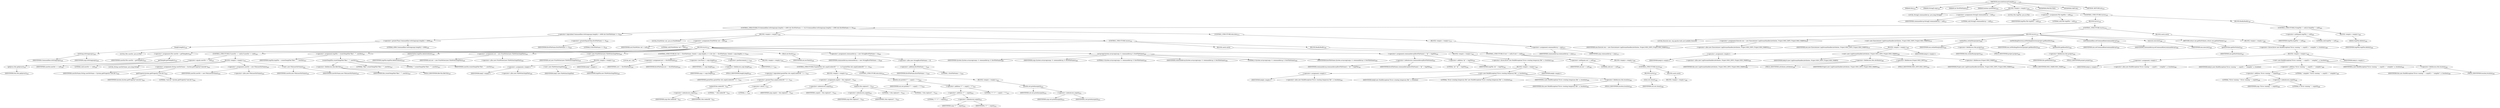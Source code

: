 digraph "executeExternalCompile" {  
"937" [label = <(METHOD,executeExternalCompile)<SUB>425</SUB>> ]
"42" [label = <(PARAM,this)<SUB>425</SUB>> ]
"938" [label = <(PARAM,String[] args)<SUB>425</SUB>> ]
"939" [label = <(PARAM,int firstFileName)<SUB>425</SUB>> ]
"940" [label = <(PARAM,boolean quoteFiles)<SUB>426</SUB>> ]
"941" [label = <(BLOCK,&lt;empty&gt;,&lt;empty&gt;)<SUB>426</SUB>> ]
"942" [label = <(LOCAL,String[] commandArray: java.lang.String[])> ]
"943" [label = <(&lt;operator&gt;.assignment,String[] commandArray = null)<SUB>427</SUB>> ]
"944" [label = <(IDENTIFIER,commandArray,String[] commandArray = null)<SUB>427</SUB>> ]
"945" [label = <(LITERAL,null,String[] commandArray = null)<SUB>427</SUB>> ]
"946" [label = <(LOCAL,File tmpFile: java.io.File)> ]
"947" [label = <(&lt;operator&gt;.assignment,File tmpFile = null)<SUB>428</SUB>> ]
"948" [label = <(IDENTIFIER,tmpFile,File tmpFile = null)<SUB>428</SUB>> ]
"949" [label = <(LITERAL,null,File tmpFile = null)<SUB>428</SUB>> ]
"950" [label = <(CONTROL_STRUCTURE,try,try)<SUB>430</SUB>> ]
"951" [label = <(BLOCK,try,try)<SUB>430</SUB>> ]
"952" [label = <(CONTROL_STRUCTURE,if (Commandline.toString(args).length() &gt; 4096 &amp;&amp; firstFileName &gt;= 0),if (Commandline.toString(args).length() &gt; 4096 &amp;&amp; firstFileName &gt;= 0))<SUB>438</SUB>> ]
"953" [label = <(&lt;operator&gt;.logicalAnd,Commandline.toString(args).length() &gt; 4096 &amp;&amp; firstFileName &gt;= 0)<SUB>438</SUB>> ]
"954" [label = <(&lt;operator&gt;.greaterThan,Commandline.toString(args).length() &gt; 4096)<SUB>438</SUB>> ]
"955" [label = <(length,length())<SUB>438</SUB>> ]
"956" [label = <(toString,toString(args))<SUB>438</SUB>> ]
"957" [label = <(IDENTIFIER,Commandline,toString(args))<SUB>438</SUB>> ]
"958" [label = <(IDENTIFIER,args,toString(args))<SUB>438</SUB>> ]
"959" [label = <(LITERAL,4096,Commandline.toString(args).length() &gt; 4096)<SUB>438</SUB>> ]
"960" [label = <(&lt;operator&gt;.greaterEqualsThan,firstFileName &gt;= 0)<SUB>439</SUB>> ]
"961" [label = <(IDENTIFIER,firstFileName,firstFileName &gt;= 0)<SUB>439</SUB>> ]
"962" [label = <(LITERAL,0,firstFileName &gt;= 0)<SUB>439</SUB>> ]
"963" [label = <(BLOCK,&lt;empty&gt;,&lt;empty&gt;)<SUB>439</SUB>> ]
"46" [label = <(LOCAL,PrintWriter out: java.io.PrintWriter)> ]
"964" [label = <(&lt;operator&gt;.assignment,PrintWriter out = null)<SUB>440</SUB>> ]
"965" [label = <(IDENTIFIER,out,PrintWriter out = null)<SUB>440</SUB>> ]
"966" [label = <(LITERAL,null,PrintWriter out = null)<SUB>440</SUB>> ]
"967" [label = <(CONTROL_STRUCTURE,try,try)<SUB>441</SUB>> ]
"968" [label = <(BLOCK,try,try)<SUB>441</SUB>> ]
"44" [label = <(LOCAL,File userDir: java.io.File)> ]
"969" [label = <(&lt;operator&gt;.assignment,File userDir = getTempdir())<SUB>442</SUB>> ]
"970" [label = <(IDENTIFIER,userDir,File userDir = getTempdir())<SUB>442</SUB>> ]
"971" [label = <(getTempdir,getTempdir())<SUB>442</SUB>> ]
"972" [label = <(getJavac,this.getJavac())<SUB>442</SUB>> ]
"41" [label = <(IDENTIFIER,this,this.getJavac())<SUB>442</SUB>> ]
"973" [label = <(CONTROL_STRUCTURE,if (userDir == null),if (userDir == null))<SUB>443</SUB>> ]
"974" [label = <(&lt;operator&gt;.equals,userDir == null)<SUB>443</SUB>> ]
"975" [label = <(IDENTIFIER,userDir,userDir == null)<SUB>443</SUB>> ]
"976" [label = <(LITERAL,null,userDir == null)<SUB>443</SUB>> ]
"977" [label = <(BLOCK,&lt;empty&gt;,&lt;empty&gt;)<SUB>443</SUB>> ]
"978" [label = <(LOCAL,String userDirName: java.lang.String)> ]
"979" [label = <(&lt;operator&gt;.assignment,String userDirName = System.getProperty(&quot;user.dir&quot;))<SUB>444</SUB>> ]
"980" [label = <(IDENTIFIER,userDirName,String userDirName = System.getProperty(&quot;user.dir&quot;))<SUB>444</SUB>> ]
"981" [label = <(getProperty,System.getProperty(&quot;user.dir&quot;))<SUB>444</SUB>> ]
"982" [label = <(IDENTIFIER,System,System.getProperty(&quot;user.dir&quot;))<SUB>444</SUB>> ]
"983" [label = <(LITERAL,&quot;user.dir&quot;,System.getProperty(&quot;user.dir&quot;))<SUB>444</SUB>> ]
"984" [label = <(&lt;operator&gt;.assignment,userDir = new File(userDirName))<SUB>445</SUB>> ]
"985" [label = <(IDENTIFIER,userDir,userDir = new File(userDirName))<SUB>445</SUB>> ]
"986" [label = <(&lt;operator&gt;.alloc,new File(userDirName))<SUB>445</SUB>> ]
"987" [label = <(&lt;init&gt;,new File(userDirName))<SUB>445</SUB>> ]
"43" [label = <(IDENTIFIER,userDir,new File(userDirName))<SUB>445</SUB>> ]
"988" [label = <(IDENTIFIER,userDirName,new File(userDirName))<SUB>445</SUB>> ]
"989" [label = <(&lt;operator&gt;.assignment,tmpFile = createTempFile(&quot;files&quot;, &quot;&quot;, userDir))<SUB>447</SUB>> ]
"990" [label = <(IDENTIFIER,tmpFile,tmpFile = createTempFile(&quot;files&quot;, &quot;&quot;, userDir))<SUB>447</SUB>> ]
"991" [label = <(createTempFile,createTempFile(&quot;files&quot;, &quot;&quot;, userDir))<SUB>447</SUB>> ]
"992" [label = <(&lt;operator&gt;.fieldAccess,this.fileUtils)<SUB>447</SUB>> ]
"993" [label = <(IDENTIFIER,this,createTempFile(&quot;files&quot;, &quot;&quot;, userDir))<SUB>447</SUB>> ]
"994" [label = <(FIELD_IDENTIFIER,fileUtils,fileUtils)<SUB>447</SUB>> ]
"995" [label = <(LITERAL,&quot;files&quot;,createTempFile(&quot;files&quot;, &quot;&quot;, userDir))<SUB>447</SUB>> ]
"996" [label = <(LITERAL,&quot;&quot;,createTempFile(&quot;files&quot;, &quot;&quot;, userDir))<SUB>447</SUB>> ]
"997" [label = <(IDENTIFIER,userDir,createTempFile(&quot;files&quot;, &quot;&quot;, userDir))<SUB>447</SUB>> ]
"998" [label = <(deleteOnExit,tmpFile.deleteOnExit())<SUB>448</SUB>> ]
"999" [label = <(IDENTIFIER,tmpFile,tmpFile.deleteOnExit())<SUB>448</SUB>> ]
"1000" [label = <(&lt;operator&gt;.assignment,out = new PrintWriter(new FileWriter(tmpFile)))<SUB>449</SUB>> ]
"1001" [label = <(IDENTIFIER,out,out = new PrintWriter(new FileWriter(tmpFile)))<SUB>449</SUB>> ]
"1002" [label = <(&lt;operator&gt;.alloc,new PrintWriter(new FileWriter(tmpFile)))<SUB>449</SUB>> ]
"1003" [label = <(&lt;init&gt;,new PrintWriter(new FileWriter(tmpFile)))<SUB>449</SUB>> ]
"45" [label = <(IDENTIFIER,out,new PrintWriter(new FileWriter(tmpFile)))<SUB>449</SUB>> ]
"1004" [label = <(BLOCK,&lt;empty&gt;,&lt;empty&gt;)<SUB>449</SUB>> ]
"1005" [label = <(&lt;operator&gt;.assignment,&lt;empty&gt;)> ]
"1006" [label = <(IDENTIFIER,$obj7,&lt;empty&gt;)> ]
"1007" [label = <(&lt;operator&gt;.alloc,new FileWriter(tmpFile))<SUB>449</SUB>> ]
"1008" [label = <(&lt;init&gt;,new FileWriter(tmpFile))<SUB>449</SUB>> ]
"1009" [label = <(IDENTIFIER,$obj7,new FileWriter(tmpFile))> ]
"1010" [label = <(IDENTIFIER,tmpFile,new FileWriter(tmpFile))<SUB>449</SUB>> ]
"1011" [label = <(IDENTIFIER,$obj7,&lt;empty&gt;)> ]
"1012" [label = <(CONTROL_STRUCTURE,for (int i = firstFileName; Some(i &lt; args.length); i++),for (int i = firstFileName; Some(i &lt; args.length); i++))<SUB>450</SUB>> ]
"1013" [label = <(LOCAL,int i: int)> ]
"1014" [label = <(&lt;operator&gt;.assignment,int i = firstFileName)<SUB>450</SUB>> ]
"1015" [label = <(IDENTIFIER,i,int i = firstFileName)<SUB>450</SUB>> ]
"1016" [label = <(IDENTIFIER,firstFileName,int i = firstFileName)<SUB>450</SUB>> ]
"1017" [label = <(&lt;operator&gt;.lessThan,i &lt; args.length)<SUB>450</SUB>> ]
"1018" [label = <(IDENTIFIER,i,i &lt; args.length)<SUB>450</SUB>> ]
"1019" [label = <(&lt;operator&gt;.fieldAccess,args.length)<SUB>450</SUB>> ]
"1020" [label = <(IDENTIFIER,args,i &lt; args.length)<SUB>450</SUB>> ]
"1021" [label = <(FIELD_IDENTIFIER,length,length)<SUB>450</SUB>> ]
"1022" [label = <(&lt;operator&gt;.postIncrement,i++)<SUB>450</SUB>> ]
"1023" [label = <(IDENTIFIER,i,i++)<SUB>450</SUB>> ]
"1024" [label = <(BLOCK,&lt;empty&gt;,&lt;empty&gt;)<SUB>450</SUB>> ]
"1025" [label = <(CONTROL_STRUCTURE,if (quoteFiles &amp;&amp; args[i].indexOf(&quot; &quot;) &gt; -1),if (quoteFiles &amp;&amp; args[i].indexOf(&quot; &quot;) &gt; -1))<SUB>451</SUB>> ]
"1026" [label = <(&lt;operator&gt;.logicalAnd,quoteFiles &amp;&amp; args[i].indexOf(&quot; &quot;) &gt; -1)<SUB>451</SUB>> ]
"1027" [label = <(IDENTIFIER,quoteFiles,quoteFiles &amp;&amp; args[i].indexOf(&quot; &quot;) &gt; -1)<SUB>451</SUB>> ]
"1028" [label = <(&lt;operator&gt;.greaterThan,args[i].indexOf(&quot; &quot;) &gt; -1)<SUB>451</SUB>> ]
"1029" [label = <(indexOf,this.indexOf(&quot; &quot;))<SUB>451</SUB>> ]
"1030" [label = <(&lt;operator&gt;.indexAccess,args[i])<SUB>451</SUB>> ]
"1031" [label = <(IDENTIFIER,args,this.indexOf(&quot; &quot;))<SUB>451</SUB>> ]
"1032" [label = <(IDENTIFIER,i,this.indexOf(&quot; &quot;))<SUB>451</SUB>> ]
"1033" [label = <(LITERAL,&quot; &quot;,this.indexOf(&quot; &quot;))<SUB>451</SUB>> ]
"1034" [label = <(&lt;operator&gt;.minus,-1)<SUB>451</SUB>> ]
"1035" [label = <(LITERAL,1,-1)<SUB>451</SUB>> ]
"1036" [label = <(BLOCK,&lt;empty&gt;,&lt;empty&gt;)<SUB>451</SUB>> ]
"1037" [label = <(&lt;operator&gt;.assignment,args[i] = this.replace('\\', '/'))<SUB>452</SUB>> ]
"1038" [label = <(&lt;operator&gt;.indexAccess,args[i])<SUB>452</SUB>> ]
"1039" [label = <(IDENTIFIER,args,args[i] = this.replace('\\', '/'))<SUB>452</SUB>> ]
"1040" [label = <(IDENTIFIER,i,args[i] = this.replace('\\', '/'))<SUB>452</SUB>> ]
"1041" [label = <(replace,this.replace('\\', '/'))<SUB>452</SUB>> ]
"1042" [label = <(&lt;operator&gt;.indexAccess,args[i])<SUB>452</SUB>> ]
"1043" [label = <(IDENTIFIER,args,this.replace('\\', '/'))<SUB>452</SUB>> ]
"1044" [label = <(IDENTIFIER,i,this.replace('\\', '/'))<SUB>452</SUB>> ]
"1045" [label = <(LITERAL,'\\',this.replace('\\', '/'))<SUB>452</SUB>> ]
"1046" [label = <(LITERAL,'/',this.replace('\\', '/'))<SUB>452</SUB>> ]
"1047" [label = <(println,out.println(&quot;\&quot;&quot; + args[i] + &quot;\&quot;&quot;))<SUB>453</SUB>> ]
"1048" [label = <(IDENTIFIER,out,out.println(&quot;\&quot;&quot; + args[i] + &quot;\&quot;&quot;))<SUB>453</SUB>> ]
"1049" [label = <(&lt;operator&gt;.addition,&quot;\&quot;&quot; + args[i] + &quot;\&quot;&quot;)<SUB>453</SUB>> ]
"1050" [label = <(&lt;operator&gt;.addition,&quot;\&quot;&quot; + args[i])<SUB>453</SUB>> ]
"1051" [label = <(LITERAL,&quot;\&quot;&quot;,&quot;\&quot;&quot; + args[i])<SUB>453</SUB>> ]
"1052" [label = <(&lt;operator&gt;.indexAccess,args[i])<SUB>453</SUB>> ]
"1053" [label = <(IDENTIFIER,args,&quot;\&quot;&quot; + args[i])<SUB>453</SUB>> ]
"1054" [label = <(IDENTIFIER,i,&quot;\&quot;&quot; + args[i])<SUB>453</SUB>> ]
"1055" [label = <(LITERAL,&quot;\&quot;&quot;,&quot;\&quot;&quot; + args[i] + &quot;\&quot;&quot;)<SUB>453</SUB>> ]
"1056" [label = <(CONTROL_STRUCTURE,else,else)<SUB>454</SUB>> ]
"1057" [label = <(BLOCK,&lt;empty&gt;,&lt;empty&gt;)<SUB>454</SUB>> ]
"1058" [label = <(println,out.println(args[i]))<SUB>455</SUB>> ]
"1059" [label = <(IDENTIFIER,out,out.println(args[i]))<SUB>455</SUB>> ]
"1060" [label = <(&lt;operator&gt;.indexAccess,args[i])<SUB>455</SUB>> ]
"1061" [label = <(IDENTIFIER,args,out.println(args[i]))<SUB>455</SUB>> ]
"1062" [label = <(IDENTIFIER,i,out.println(args[i]))<SUB>455</SUB>> ]
"1063" [label = <(flush,out.flush())<SUB>458</SUB>> ]
"1064" [label = <(IDENTIFIER,out,out.flush())<SUB>458</SUB>> ]
"1065" [label = <(&lt;operator&gt;.assignment,commandArray = new String[firstFileName + 1])<SUB>459</SUB>> ]
"1066" [label = <(IDENTIFIER,commandArray,commandArray = new String[firstFileName + 1])<SUB>459</SUB>> ]
"1067" [label = <(&lt;operator&gt;.alloc,new String[firstFileName + 1])> ]
"1068" [label = <(&lt;operator&gt;.addition,firstFileName + 1)<SUB>459</SUB>> ]
"1069" [label = <(IDENTIFIER,firstFileName,firstFileName + 1)<SUB>459</SUB>> ]
"1070" [label = <(LITERAL,1,firstFileName + 1)<SUB>459</SUB>> ]
"1071" [label = <(arraycopy,System.arraycopy(args, 0, commandArray, 0, firstFileName))<SUB>460</SUB>> ]
"1072" [label = <(IDENTIFIER,System,System.arraycopy(args, 0, commandArray, 0, firstFileName))<SUB>460</SUB>> ]
"1073" [label = <(IDENTIFIER,args,System.arraycopy(args, 0, commandArray, 0, firstFileName))<SUB>460</SUB>> ]
"1074" [label = <(LITERAL,0,System.arraycopy(args, 0, commandArray, 0, firstFileName))<SUB>460</SUB>> ]
"1075" [label = <(IDENTIFIER,commandArray,System.arraycopy(args, 0, commandArray, 0, firstFileName))<SUB>460</SUB>> ]
"1076" [label = <(LITERAL,0,System.arraycopy(args, 0, commandArray, 0, firstFileName))<SUB>460</SUB>> ]
"1077" [label = <(IDENTIFIER,firstFileName,System.arraycopy(args, 0, commandArray, 0, firstFileName))<SUB>460</SUB>> ]
"1078" [label = <(&lt;operator&gt;.assignment,commandArray[firstFileName] = &quot;@&quot; + tmpFile)<SUB>461</SUB>> ]
"1079" [label = <(&lt;operator&gt;.indexAccess,commandArray[firstFileName])<SUB>461</SUB>> ]
"1080" [label = <(IDENTIFIER,commandArray,commandArray[firstFileName] = &quot;@&quot; + tmpFile)<SUB>461</SUB>> ]
"1081" [label = <(IDENTIFIER,firstFileName,commandArray[firstFileName] = &quot;@&quot; + tmpFile)<SUB>461</SUB>> ]
"1082" [label = <(&lt;operator&gt;.addition,&quot;@&quot; + tmpFile)<SUB>461</SUB>> ]
"1083" [label = <(LITERAL,&quot;@&quot;,&quot;@&quot; + tmpFile)<SUB>461</SUB>> ]
"1084" [label = <(IDENTIFIER,tmpFile,&quot;@&quot; + tmpFile)<SUB>461</SUB>> ]
"1085" [label = <(BLOCK,catch,catch)> ]
"1086" [label = <(BLOCK,&lt;empty&gt;,&lt;empty&gt;)<SUB>462</SUB>> ]
"1087" [label = <(&lt;operator&gt;.throw,throw new BuildException(&quot;Error creating temporary file&quot;, e, location);)<SUB>463</SUB>> ]
"1088" [label = <(BLOCK,&lt;empty&gt;,&lt;empty&gt;)<SUB>463</SUB>> ]
"1089" [label = <(&lt;operator&gt;.assignment,&lt;empty&gt;)> ]
"1090" [label = <(IDENTIFIER,$obj9,&lt;empty&gt;)> ]
"1091" [label = <(&lt;operator&gt;.alloc,new BuildException(&quot;Error creating temporary file&quot;, e, location))<SUB>463</SUB>> ]
"1092" [label = <(&lt;init&gt;,new BuildException(&quot;Error creating temporary file&quot;, e, location))<SUB>463</SUB>> ]
"1093" [label = <(IDENTIFIER,$obj9,new BuildException(&quot;Error creating temporary file&quot;, e, location))> ]
"1094" [label = <(LITERAL,&quot;Error creating temporary file&quot;,new BuildException(&quot;Error creating temporary file&quot;, e, location))<SUB>463</SUB>> ]
"1095" [label = <(IDENTIFIER,e,new BuildException(&quot;Error creating temporary file&quot;, e, location))<SUB>464</SUB>> ]
"1096" [label = <(&lt;operator&gt;.fieldAccess,this.location)<SUB>464</SUB>> ]
"1097" [label = <(IDENTIFIER,this,new BuildException(&quot;Error creating temporary file&quot;, e, location))<SUB>464</SUB>> ]
"1098" [label = <(FIELD_IDENTIFIER,location,location)<SUB>464</SUB>> ]
"1099" [label = <(IDENTIFIER,$obj9,&lt;empty&gt;)> ]
"1100" [label = <(BLOCK,finally,finally)<SUB>465</SUB>> ]
"1101" [label = <(CONTROL_STRUCTURE,if (out != null),if (out != null))<SUB>466</SUB>> ]
"1102" [label = <(&lt;operator&gt;.notEquals,out != null)<SUB>466</SUB>> ]
"1103" [label = <(IDENTIFIER,out,out != null)<SUB>466</SUB>> ]
"1104" [label = <(LITERAL,null,out != null)<SUB>466</SUB>> ]
"1105" [label = <(BLOCK,&lt;empty&gt;,&lt;empty&gt;)<SUB>466</SUB>> ]
"1106" [label = <(CONTROL_STRUCTURE,try,try)<SUB>467</SUB>> ]
"1107" [label = <(BLOCK,try,try)<SUB>467</SUB>> ]
"1108" [label = <(close,out.close())<SUB>468</SUB>> ]
"1109" [label = <(IDENTIFIER,out,out.close())<SUB>468</SUB>> ]
"1110" [label = <(BLOCK,catch,catch)> ]
"1111" [label = <(BLOCK,&lt;empty&gt;,&lt;empty&gt;)<SUB>469</SUB>> ]
"1112" [label = <(CONTROL_STRUCTURE,else,else)<SUB>474</SUB>> ]
"1113" [label = <(BLOCK,&lt;empty&gt;,&lt;empty&gt;)<SUB>474</SUB>> ]
"1114" [label = <(&lt;operator&gt;.assignment,commandArray = args)<SUB>475</SUB>> ]
"1115" [label = <(IDENTIFIER,commandArray,commandArray = args)<SUB>475</SUB>> ]
"1116" [label = <(IDENTIFIER,args,commandArray = args)<SUB>475</SUB>> ]
"1117" [label = <(CONTROL_STRUCTURE,try,try)<SUB>478</SUB>> ]
"1118" [label = <(BLOCK,try,try)<SUB>478</SUB>> ]
"48" [label = <(LOCAL,Execute exe: org.apache.tools.ant.taskdefs.Execute)> ]
"1119" [label = <(&lt;operator&gt;.assignment,Execute exe = new Execute(new LogStreamHandler(attributes, Project.MSG_INFO, Project.MSG_WARN)))<SUB>479</SUB>> ]
"1120" [label = <(IDENTIFIER,exe,Execute exe = new Execute(new LogStreamHandler(attributes, Project.MSG_INFO, Project.MSG_WARN)))<SUB>479</SUB>> ]
"1121" [label = <(&lt;operator&gt;.alloc,new Execute(new LogStreamHandler(attributes, Project.MSG_INFO, Project.MSG_WARN)))<SUB>479</SUB>> ]
"1122" [label = <(&lt;init&gt;,new Execute(new LogStreamHandler(attributes, Project.MSG_INFO, Project.MSG_WARN)))<SUB>479</SUB>> ]
"47" [label = <(IDENTIFIER,exe,new Execute(new LogStreamHandler(attributes, Project.MSG_INFO, Project.MSG_WARN)))<SUB>479</SUB>> ]
"1123" [label = <(BLOCK,&lt;empty&gt;,&lt;empty&gt;)<SUB>480</SUB>> ]
"1124" [label = <(&lt;operator&gt;.assignment,&lt;empty&gt;)> ]
"1125" [label = <(IDENTIFIER,$obj10,&lt;empty&gt;)> ]
"1126" [label = <(&lt;operator&gt;.alloc,new LogStreamHandler(attributes, Project.MSG_INFO, Project.MSG_WARN))<SUB>480</SUB>> ]
"1127" [label = <(&lt;init&gt;,new LogStreamHandler(attributes, Project.MSG_INFO, Project.MSG_WARN))<SUB>480</SUB>> ]
"1128" [label = <(IDENTIFIER,$obj10,new LogStreamHandler(attributes, Project.MSG_INFO, Project.MSG_WARN))> ]
"1129" [label = <(&lt;operator&gt;.fieldAccess,this.attributes)<SUB>480</SUB>> ]
"1130" [label = <(IDENTIFIER,this,new LogStreamHandler(attributes, Project.MSG_INFO, Project.MSG_WARN))<SUB>480</SUB>> ]
"1131" [label = <(FIELD_IDENTIFIER,attributes,attributes)<SUB>480</SUB>> ]
"1132" [label = <(&lt;operator&gt;.fieldAccess,Project.MSG_INFO)<SUB>481</SUB>> ]
"1133" [label = <(IDENTIFIER,Project,new LogStreamHandler(attributes, Project.MSG_INFO, Project.MSG_WARN))<SUB>481</SUB>> ]
"1134" [label = <(FIELD_IDENTIFIER,MSG_INFO,MSG_INFO)<SUB>481</SUB>> ]
"1135" [label = <(&lt;operator&gt;.fieldAccess,Project.MSG_WARN)<SUB>482</SUB>> ]
"1136" [label = <(IDENTIFIER,Project,new LogStreamHandler(attributes, Project.MSG_INFO, Project.MSG_WARN))<SUB>482</SUB>> ]
"1137" [label = <(FIELD_IDENTIFIER,MSG_WARN,MSG_WARN)<SUB>482</SUB>> ]
"1138" [label = <(IDENTIFIER,$obj10,&lt;empty&gt;)> ]
"1139" [label = <(setAntRun,setAntRun(project))<SUB>483</SUB>> ]
"1140" [label = <(IDENTIFIER,exe,setAntRun(project))<SUB>483</SUB>> ]
"1141" [label = <(&lt;operator&gt;.fieldAccess,this.project)<SUB>483</SUB>> ]
"1142" [label = <(IDENTIFIER,this,setAntRun(project))<SUB>483</SUB>> ]
"1143" [label = <(FIELD_IDENTIFIER,project,project)<SUB>483</SUB>> ]
"1144" [label = <(setWorkingDirectory,setWorkingDirectory(project.getBaseDir()))<SUB>484</SUB>> ]
"1145" [label = <(IDENTIFIER,exe,setWorkingDirectory(project.getBaseDir()))<SUB>484</SUB>> ]
"1146" [label = <(getBaseDir,getBaseDir())<SUB>484</SUB>> ]
"1147" [label = <(&lt;operator&gt;.fieldAccess,this.project)<SUB>484</SUB>> ]
"1148" [label = <(IDENTIFIER,this,getBaseDir())<SUB>484</SUB>> ]
"1149" [label = <(FIELD_IDENTIFIER,project,project)<SUB>484</SUB>> ]
"1150" [label = <(setCommandline,setCommandline(commandArray))<SUB>485</SUB>> ]
"1151" [label = <(IDENTIFIER,exe,setCommandline(commandArray))<SUB>485</SUB>> ]
"1152" [label = <(IDENTIFIER,commandArray,setCommandline(commandArray))<SUB>485</SUB>> ]
"1153" [label = <(execute,execute())<SUB>486</SUB>> ]
"1154" [label = <(IDENTIFIER,exe,execute())<SUB>486</SUB>> ]
"1155" [label = <(RETURN,return exe.getExitValue();,return exe.getExitValue();)<SUB>487</SUB>> ]
"1156" [label = <(getExitValue,getExitValue())<SUB>487</SUB>> ]
"1157" [label = <(IDENTIFIER,exe,getExitValue())<SUB>487</SUB>> ]
"1158" [label = <(BLOCK,catch,catch)> ]
"1159" [label = <(BLOCK,&lt;empty&gt;,&lt;empty&gt;)<SUB>488</SUB>> ]
"1160" [label = <(&lt;operator&gt;.throw,throw new BuildException(&quot;Error running &quot; + args[0] + &quot; compiler&quot;, e, location);)<SUB>489</SUB>> ]
"1161" [label = <(BLOCK,&lt;empty&gt;,&lt;empty&gt;)<SUB>489</SUB>> ]
"1162" [label = <(&lt;operator&gt;.assignment,&lt;empty&gt;)> ]
"1163" [label = <(IDENTIFIER,$obj12,&lt;empty&gt;)> ]
"1164" [label = <(&lt;operator&gt;.alloc,new BuildException(&quot;Error running &quot; + args[0] + &quot; compiler&quot;, e, location))<SUB>489</SUB>> ]
"1165" [label = <(&lt;init&gt;,new BuildException(&quot;Error running &quot; + args[0] + &quot; compiler&quot;, e, location))<SUB>489</SUB>> ]
"1166" [label = <(IDENTIFIER,$obj12,new BuildException(&quot;Error running &quot; + args[0] + &quot; compiler&quot;, e, location))> ]
"1167" [label = <(&lt;operator&gt;.addition,&quot;Error running &quot; + args[0] + &quot; compiler&quot;)<SUB>489</SUB>> ]
"1168" [label = <(&lt;operator&gt;.addition,&quot;Error running &quot; + args[0])<SUB>489</SUB>> ]
"1169" [label = <(LITERAL,&quot;Error running &quot;,&quot;Error running &quot; + args[0])<SUB>489</SUB>> ]
"1170" [label = <(&lt;operator&gt;.indexAccess,args[0])<SUB>489</SUB>> ]
"1171" [label = <(IDENTIFIER,args,&quot;Error running &quot; + args[0])<SUB>489</SUB>> ]
"1172" [label = <(LITERAL,0,&quot;Error running &quot; + args[0])<SUB>489</SUB>> ]
"1173" [label = <(LITERAL,&quot; compiler&quot;,&quot;Error running &quot; + args[0] + &quot; compiler&quot;)<SUB>490</SUB>> ]
"1174" [label = <(IDENTIFIER,e,new BuildException(&quot;Error running &quot; + args[0] + &quot; compiler&quot;, e, location))<SUB>490</SUB>> ]
"1175" [label = <(&lt;operator&gt;.fieldAccess,this.location)<SUB>490</SUB>> ]
"1176" [label = <(IDENTIFIER,this,new BuildException(&quot;Error running &quot; + args[0] + &quot; compiler&quot;, e, location))<SUB>490</SUB>> ]
"1177" [label = <(FIELD_IDENTIFIER,location,location)<SUB>490</SUB>> ]
"1178" [label = <(IDENTIFIER,$obj12,&lt;empty&gt;)> ]
"1179" [label = <(BLOCK,finally,finally)<SUB>492</SUB>> ]
"1180" [label = <(CONTROL_STRUCTURE,if (tmpFile != null),if (tmpFile != null))<SUB>493</SUB>> ]
"1181" [label = <(&lt;operator&gt;.notEquals,tmpFile != null)<SUB>493</SUB>> ]
"1182" [label = <(IDENTIFIER,tmpFile,tmpFile != null)<SUB>493</SUB>> ]
"1183" [label = <(LITERAL,null,tmpFile != null)<SUB>493</SUB>> ]
"1184" [label = <(BLOCK,&lt;empty&gt;,&lt;empty&gt;)<SUB>493</SUB>> ]
"1185" [label = <(delete,tmpFile.delete())<SUB>494</SUB>> ]
"1186" [label = <(IDENTIFIER,tmpFile,tmpFile.delete())<SUB>494</SUB>> ]
"1187" [label = <(MODIFIER,PROTECTED)> ]
"1188" [label = <(MODIFIER,VIRTUAL)> ]
"1189" [label = <(METHOD_RETURN,int)<SUB>425</SUB>> ]
  "937" -> "42" 
  "937" -> "938" 
  "937" -> "939" 
  "937" -> "940" 
  "937" -> "941" 
  "937" -> "1187" 
  "937" -> "1188" 
  "937" -> "1189" 
  "941" -> "942" 
  "941" -> "943" 
  "941" -> "946" 
  "941" -> "947" 
  "941" -> "950" 
  "943" -> "944" 
  "943" -> "945" 
  "947" -> "948" 
  "947" -> "949" 
  "950" -> "951" 
  "950" -> "1179" 
  "951" -> "952" 
  "951" -> "1117" 
  "952" -> "953" 
  "952" -> "963" 
  "952" -> "1112" 
  "953" -> "954" 
  "953" -> "960" 
  "954" -> "955" 
  "954" -> "959" 
  "955" -> "956" 
  "956" -> "957" 
  "956" -> "958" 
  "960" -> "961" 
  "960" -> "962" 
  "963" -> "46" 
  "963" -> "964" 
  "963" -> "967" 
  "964" -> "965" 
  "964" -> "966" 
  "967" -> "968" 
  "967" -> "1085" 
  "967" -> "1100" 
  "968" -> "44" 
  "968" -> "969" 
  "968" -> "973" 
  "968" -> "989" 
  "968" -> "998" 
  "968" -> "1000" 
  "968" -> "1003" 
  "968" -> "1012" 
  "968" -> "1063" 
  "968" -> "1065" 
  "968" -> "1071" 
  "968" -> "1078" 
  "969" -> "970" 
  "969" -> "971" 
  "971" -> "972" 
  "972" -> "41" 
  "973" -> "974" 
  "973" -> "977" 
  "974" -> "975" 
  "974" -> "976" 
  "977" -> "978" 
  "977" -> "979" 
  "977" -> "984" 
  "977" -> "987" 
  "979" -> "980" 
  "979" -> "981" 
  "981" -> "982" 
  "981" -> "983" 
  "984" -> "985" 
  "984" -> "986" 
  "987" -> "43" 
  "987" -> "988" 
  "989" -> "990" 
  "989" -> "991" 
  "991" -> "992" 
  "991" -> "995" 
  "991" -> "996" 
  "991" -> "997" 
  "992" -> "993" 
  "992" -> "994" 
  "998" -> "999" 
  "1000" -> "1001" 
  "1000" -> "1002" 
  "1003" -> "45" 
  "1003" -> "1004" 
  "1004" -> "1005" 
  "1004" -> "1008" 
  "1004" -> "1011" 
  "1005" -> "1006" 
  "1005" -> "1007" 
  "1008" -> "1009" 
  "1008" -> "1010" 
  "1012" -> "1013" 
  "1012" -> "1014" 
  "1012" -> "1017" 
  "1012" -> "1022" 
  "1012" -> "1024" 
  "1014" -> "1015" 
  "1014" -> "1016" 
  "1017" -> "1018" 
  "1017" -> "1019" 
  "1019" -> "1020" 
  "1019" -> "1021" 
  "1022" -> "1023" 
  "1024" -> "1025" 
  "1025" -> "1026" 
  "1025" -> "1036" 
  "1025" -> "1056" 
  "1026" -> "1027" 
  "1026" -> "1028" 
  "1028" -> "1029" 
  "1028" -> "1034" 
  "1029" -> "1030" 
  "1029" -> "1033" 
  "1030" -> "1031" 
  "1030" -> "1032" 
  "1034" -> "1035" 
  "1036" -> "1037" 
  "1036" -> "1047" 
  "1037" -> "1038" 
  "1037" -> "1041" 
  "1038" -> "1039" 
  "1038" -> "1040" 
  "1041" -> "1042" 
  "1041" -> "1045" 
  "1041" -> "1046" 
  "1042" -> "1043" 
  "1042" -> "1044" 
  "1047" -> "1048" 
  "1047" -> "1049" 
  "1049" -> "1050" 
  "1049" -> "1055" 
  "1050" -> "1051" 
  "1050" -> "1052" 
  "1052" -> "1053" 
  "1052" -> "1054" 
  "1056" -> "1057" 
  "1057" -> "1058" 
  "1058" -> "1059" 
  "1058" -> "1060" 
  "1060" -> "1061" 
  "1060" -> "1062" 
  "1063" -> "1064" 
  "1065" -> "1066" 
  "1065" -> "1067" 
  "1067" -> "1068" 
  "1068" -> "1069" 
  "1068" -> "1070" 
  "1071" -> "1072" 
  "1071" -> "1073" 
  "1071" -> "1074" 
  "1071" -> "1075" 
  "1071" -> "1076" 
  "1071" -> "1077" 
  "1078" -> "1079" 
  "1078" -> "1082" 
  "1079" -> "1080" 
  "1079" -> "1081" 
  "1082" -> "1083" 
  "1082" -> "1084" 
  "1085" -> "1086" 
  "1086" -> "1087" 
  "1087" -> "1088" 
  "1088" -> "1089" 
  "1088" -> "1092" 
  "1088" -> "1099" 
  "1089" -> "1090" 
  "1089" -> "1091" 
  "1092" -> "1093" 
  "1092" -> "1094" 
  "1092" -> "1095" 
  "1092" -> "1096" 
  "1096" -> "1097" 
  "1096" -> "1098" 
  "1100" -> "1101" 
  "1101" -> "1102" 
  "1101" -> "1105" 
  "1102" -> "1103" 
  "1102" -> "1104" 
  "1105" -> "1106" 
  "1106" -> "1107" 
  "1106" -> "1110" 
  "1107" -> "1108" 
  "1108" -> "1109" 
  "1110" -> "1111" 
  "1112" -> "1113" 
  "1113" -> "1114" 
  "1114" -> "1115" 
  "1114" -> "1116" 
  "1117" -> "1118" 
  "1117" -> "1158" 
  "1118" -> "48" 
  "1118" -> "1119" 
  "1118" -> "1122" 
  "1118" -> "1139" 
  "1118" -> "1144" 
  "1118" -> "1150" 
  "1118" -> "1153" 
  "1118" -> "1155" 
  "1119" -> "1120" 
  "1119" -> "1121" 
  "1122" -> "47" 
  "1122" -> "1123" 
  "1123" -> "1124" 
  "1123" -> "1127" 
  "1123" -> "1138" 
  "1124" -> "1125" 
  "1124" -> "1126" 
  "1127" -> "1128" 
  "1127" -> "1129" 
  "1127" -> "1132" 
  "1127" -> "1135" 
  "1129" -> "1130" 
  "1129" -> "1131" 
  "1132" -> "1133" 
  "1132" -> "1134" 
  "1135" -> "1136" 
  "1135" -> "1137" 
  "1139" -> "1140" 
  "1139" -> "1141" 
  "1141" -> "1142" 
  "1141" -> "1143" 
  "1144" -> "1145" 
  "1144" -> "1146" 
  "1146" -> "1147" 
  "1147" -> "1148" 
  "1147" -> "1149" 
  "1150" -> "1151" 
  "1150" -> "1152" 
  "1153" -> "1154" 
  "1155" -> "1156" 
  "1156" -> "1157" 
  "1158" -> "1159" 
  "1159" -> "1160" 
  "1160" -> "1161" 
  "1161" -> "1162" 
  "1161" -> "1165" 
  "1161" -> "1178" 
  "1162" -> "1163" 
  "1162" -> "1164" 
  "1165" -> "1166" 
  "1165" -> "1167" 
  "1165" -> "1174" 
  "1165" -> "1175" 
  "1167" -> "1168" 
  "1167" -> "1173" 
  "1168" -> "1169" 
  "1168" -> "1170" 
  "1170" -> "1171" 
  "1170" -> "1172" 
  "1175" -> "1176" 
  "1175" -> "1177" 
  "1179" -> "1180" 
  "1180" -> "1181" 
  "1180" -> "1184" 
  "1181" -> "1182" 
  "1181" -> "1183" 
  "1184" -> "1185" 
  "1185" -> "1186" 
}
